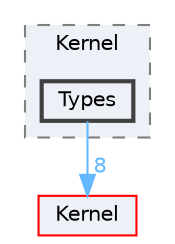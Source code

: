 digraph "Types"
{
 // LATEX_PDF_SIZE
  bgcolor="transparent";
  edge [fontname=Helvetica,fontsize=10,labelfontname=Helvetica,labelfontsize=10];
  node [fontname=Helvetica,fontsize=10,shape=box,height=0.2,width=0.4];
  compound=true
  subgraph clusterdir_b3a824bd1972d499ced956e15ea89baa {
    graph [ bgcolor="#edf0f7", pencolor="grey50", label="Kernel", fontname=Helvetica,fontsize=10 style="filled,dashed", URL="dir_b3a824bd1972d499ced956e15ea89baa.html",tooltip=""]
  dir_fb477c6f6285886e147c0ccd3b4429de [label="Types", fillcolor="#edf0f7", color="grey25", style="filled,bold", URL="dir_fb477c6f6285886e147c0ccd3b4429de.html",tooltip=""];
  }
  dir_52bed8acfaac088d5968cb2c84d7645d [label="Kernel", fillcolor="#edf0f7", color="red", style="filled", URL="dir_52bed8acfaac088d5968cb2c84d7645d.html",tooltip=""];
  dir_fb477c6f6285886e147c0ccd3b4429de->dir_52bed8acfaac088d5968cb2c84d7645d [headlabel="8", labeldistance=1.5 headhref="dir_000034_000018.html" color="steelblue1" fontcolor="steelblue1"];
}
